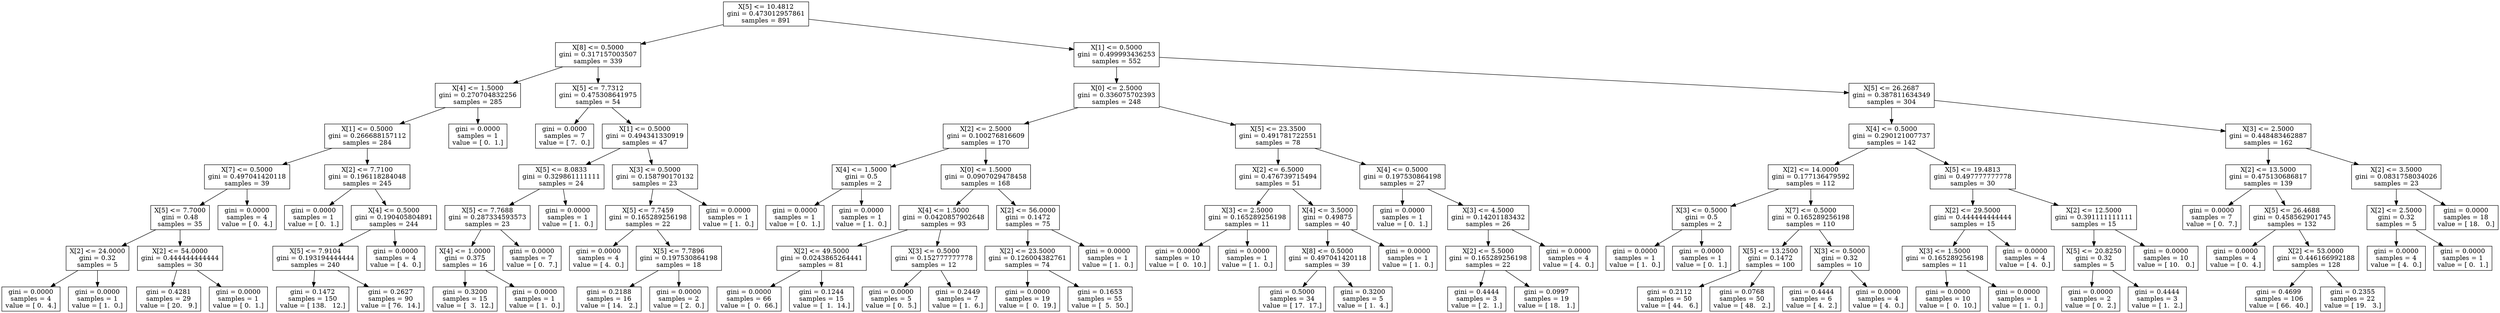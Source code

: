 digraph Tree {
0 [label="X[5] <= 10.4812\ngini = 0.473012957861\nsamples = 891", shape="box"] ;
1 [label="X[8] <= 0.5000\ngini = 0.317157003507\nsamples = 339", shape="box"] ;
0 -> 1 ;
2 [label="X[4] <= 1.5000\ngini = 0.270704832256\nsamples = 285", shape="box"] ;
1 -> 2 ;
3 [label="X[1] <= 0.5000\ngini = 0.266688157112\nsamples = 284", shape="box"] ;
2 -> 3 ;
4 [label="X[7] <= 0.5000\ngini = 0.497041420118\nsamples = 39", shape="box"] ;
3 -> 4 ;
5 [label="X[5] <= 7.7000\ngini = 0.48\nsamples = 35", shape="box"] ;
4 -> 5 ;
6 [label="X[2] <= 24.0000\ngini = 0.32\nsamples = 5", shape="box"] ;
5 -> 6 ;
7 [label="gini = 0.0000\nsamples = 4\nvalue = [ 0.  4.]", shape="box"] ;
6 -> 7 ;
8 [label="gini = 0.0000\nsamples = 1\nvalue = [ 1.  0.]", shape="box"] ;
6 -> 8 ;
9 [label="X[2] <= 54.0000\ngini = 0.444444444444\nsamples = 30", shape="box"] ;
5 -> 9 ;
10 [label="gini = 0.4281\nsamples = 29\nvalue = [ 20.   9.]", shape="box"] ;
9 -> 10 ;
11 [label="gini = 0.0000\nsamples = 1\nvalue = [ 0.  1.]", shape="box"] ;
9 -> 11 ;
12 [label="gini = 0.0000\nsamples = 4\nvalue = [ 0.  4.]", shape="box"] ;
4 -> 12 ;
13 [label="X[2] <= 7.7100\ngini = 0.196118284048\nsamples = 245", shape="box"] ;
3 -> 13 ;
14 [label="gini = 0.0000\nsamples = 1\nvalue = [ 0.  1.]", shape="box"] ;
13 -> 14 ;
15 [label="X[4] <= 0.5000\ngini = 0.190405804891\nsamples = 244", shape="box"] ;
13 -> 15 ;
16 [label="X[5] <= 7.9104\ngini = 0.193194444444\nsamples = 240", shape="box"] ;
15 -> 16 ;
17 [label="gini = 0.1472\nsamples = 150\nvalue = [ 138.   12.]", shape="box"] ;
16 -> 17 ;
18 [label="gini = 0.2627\nsamples = 90\nvalue = [ 76.  14.]", shape="box"] ;
16 -> 18 ;
19 [label="gini = 0.0000\nsamples = 4\nvalue = [ 4.  0.]", shape="box"] ;
15 -> 19 ;
20 [label="gini = 0.0000\nsamples = 1\nvalue = [ 0.  1.]", shape="box"] ;
2 -> 20 ;
21 [label="X[5] <= 7.7312\ngini = 0.475308641975\nsamples = 54", shape="box"] ;
1 -> 21 ;
22 [label="gini = 0.0000\nsamples = 7\nvalue = [ 7.  0.]", shape="box"] ;
21 -> 22 ;
23 [label="X[1] <= 0.5000\ngini = 0.494341330919\nsamples = 47", shape="box"] ;
21 -> 23 ;
24 [label="X[5] <= 8.0833\ngini = 0.329861111111\nsamples = 24", shape="box"] ;
23 -> 24 ;
25 [label="X[5] <= 7.7688\ngini = 0.287334593573\nsamples = 23", shape="box"] ;
24 -> 25 ;
26 [label="X[4] <= 1.0000\ngini = 0.375\nsamples = 16", shape="box"] ;
25 -> 26 ;
27 [label="gini = 0.3200\nsamples = 15\nvalue = [  3.  12.]", shape="box"] ;
26 -> 27 ;
28 [label="gini = 0.0000\nsamples = 1\nvalue = [ 1.  0.]", shape="box"] ;
26 -> 28 ;
29 [label="gini = 0.0000\nsamples = 7\nvalue = [ 0.  7.]", shape="box"] ;
25 -> 29 ;
30 [label="gini = 0.0000\nsamples = 1\nvalue = [ 1.  0.]", shape="box"] ;
24 -> 30 ;
31 [label="X[3] <= 0.5000\ngini = 0.158790170132\nsamples = 23", shape="box"] ;
23 -> 31 ;
32 [label="X[5] <= 7.7459\ngini = 0.165289256198\nsamples = 22", shape="box"] ;
31 -> 32 ;
33 [label="gini = 0.0000\nsamples = 4\nvalue = [ 4.  0.]", shape="box"] ;
32 -> 33 ;
34 [label="X[5] <= 7.7896\ngini = 0.197530864198\nsamples = 18", shape="box"] ;
32 -> 34 ;
35 [label="gini = 0.2188\nsamples = 16\nvalue = [ 14.   2.]", shape="box"] ;
34 -> 35 ;
36 [label="gini = 0.0000\nsamples = 2\nvalue = [ 2.  0.]", shape="box"] ;
34 -> 36 ;
37 [label="gini = 0.0000\nsamples = 1\nvalue = [ 1.  0.]", shape="box"] ;
31 -> 37 ;
38 [label="X[1] <= 0.5000\ngini = 0.499993436253\nsamples = 552", shape="box"] ;
0 -> 38 ;
39 [label="X[0] <= 2.5000\ngini = 0.336075702393\nsamples = 248", shape="box"] ;
38 -> 39 ;
40 [label="X[2] <= 2.5000\ngini = 0.100276816609\nsamples = 170", shape="box"] ;
39 -> 40 ;
41 [label="X[4] <= 1.5000\ngini = 0.5\nsamples = 2", shape="box"] ;
40 -> 41 ;
42 [label="gini = 0.0000\nsamples = 1\nvalue = [ 0.  1.]", shape="box"] ;
41 -> 42 ;
43 [label="gini = 0.0000\nsamples = 1\nvalue = [ 1.  0.]", shape="box"] ;
41 -> 43 ;
44 [label="X[0] <= 1.5000\ngini = 0.0907029478458\nsamples = 168", shape="box"] ;
40 -> 44 ;
45 [label="X[4] <= 1.5000\ngini = 0.0420857902648\nsamples = 93", shape="box"] ;
44 -> 45 ;
46 [label="X[2] <= 49.5000\ngini = 0.0243865264441\nsamples = 81", shape="box"] ;
45 -> 46 ;
47 [label="gini = 0.0000\nsamples = 66\nvalue = [  0.  66.]", shape="box"] ;
46 -> 47 ;
48 [label="gini = 0.1244\nsamples = 15\nvalue = [  1.  14.]", shape="box"] ;
46 -> 48 ;
49 [label="X[3] <= 0.5000\ngini = 0.152777777778\nsamples = 12", shape="box"] ;
45 -> 49 ;
50 [label="gini = 0.0000\nsamples = 5\nvalue = [ 0.  5.]", shape="box"] ;
49 -> 50 ;
51 [label="gini = 0.2449\nsamples = 7\nvalue = [ 1.  6.]", shape="box"] ;
49 -> 51 ;
52 [label="X[2] <= 56.0000\ngini = 0.1472\nsamples = 75", shape="box"] ;
44 -> 52 ;
53 [label="X[2] <= 23.5000\ngini = 0.126004382761\nsamples = 74", shape="box"] ;
52 -> 53 ;
54 [label="gini = 0.0000\nsamples = 19\nvalue = [  0.  19.]", shape="box"] ;
53 -> 54 ;
55 [label="gini = 0.1653\nsamples = 55\nvalue = [  5.  50.]", shape="box"] ;
53 -> 55 ;
56 [label="gini = 0.0000\nsamples = 1\nvalue = [ 1.  0.]", shape="box"] ;
52 -> 56 ;
57 [label="X[5] <= 23.3500\ngini = 0.491781722551\nsamples = 78", shape="box"] ;
39 -> 57 ;
58 [label="X[2] <= 6.5000\ngini = 0.476739715494\nsamples = 51", shape="box"] ;
57 -> 58 ;
59 [label="X[3] <= 2.5000\ngini = 0.165289256198\nsamples = 11", shape="box"] ;
58 -> 59 ;
60 [label="gini = 0.0000\nsamples = 10\nvalue = [  0.  10.]", shape="box"] ;
59 -> 60 ;
61 [label="gini = 0.0000\nsamples = 1\nvalue = [ 1.  0.]", shape="box"] ;
59 -> 61 ;
62 [label="X[4] <= 3.5000\ngini = 0.49875\nsamples = 40", shape="box"] ;
58 -> 62 ;
63 [label="X[8] <= 0.5000\ngini = 0.497041420118\nsamples = 39", shape="box"] ;
62 -> 63 ;
64 [label="gini = 0.5000\nsamples = 34\nvalue = [ 17.  17.]", shape="box"] ;
63 -> 64 ;
65 [label="gini = 0.3200\nsamples = 5\nvalue = [ 1.  4.]", shape="box"] ;
63 -> 65 ;
66 [label="gini = 0.0000\nsamples = 1\nvalue = [ 1.  0.]", shape="box"] ;
62 -> 66 ;
67 [label="X[4] <= 0.5000\ngini = 0.197530864198\nsamples = 27", shape="box"] ;
57 -> 67 ;
68 [label="gini = 0.0000\nsamples = 1\nvalue = [ 0.  1.]", shape="box"] ;
67 -> 68 ;
69 [label="X[3] <= 4.5000\ngini = 0.14201183432\nsamples = 26", shape="box"] ;
67 -> 69 ;
70 [label="X[2] <= 5.5000\ngini = 0.165289256198\nsamples = 22", shape="box"] ;
69 -> 70 ;
71 [label="gini = 0.4444\nsamples = 3\nvalue = [ 2.  1.]", shape="box"] ;
70 -> 71 ;
72 [label="gini = 0.0997\nsamples = 19\nvalue = [ 18.   1.]", shape="box"] ;
70 -> 72 ;
73 [label="gini = 0.0000\nsamples = 4\nvalue = [ 4.  0.]", shape="box"] ;
69 -> 73 ;
74 [label="X[5] <= 26.2687\ngini = 0.387811634349\nsamples = 304", shape="box"] ;
38 -> 74 ;
75 [label="X[4] <= 0.5000\ngini = 0.290121007737\nsamples = 142", shape="box"] ;
74 -> 75 ;
76 [label="X[2] <= 14.0000\ngini = 0.177136479592\nsamples = 112", shape="box"] ;
75 -> 76 ;
77 [label="X[3] <= 0.5000\ngini = 0.5\nsamples = 2", shape="box"] ;
76 -> 77 ;
78 [label="gini = 0.0000\nsamples = 1\nvalue = [ 1.  0.]", shape="box"] ;
77 -> 78 ;
79 [label="gini = 0.0000\nsamples = 1\nvalue = [ 0.  1.]", shape="box"] ;
77 -> 79 ;
80 [label="X[7] <= 0.5000\ngini = 0.165289256198\nsamples = 110", shape="box"] ;
76 -> 80 ;
81 [label="X[5] <= 13.2500\ngini = 0.1472\nsamples = 100", shape="box"] ;
80 -> 81 ;
82 [label="gini = 0.2112\nsamples = 50\nvalue = [ 44.   6.]", shape="box"] ;
81 -> 82 ;
83 [label="gini = 0.0768\nsamples = 50\nvalue = [ 48.   2.]", shape="box"] ;
81 -> 83 ;
84 [label="X[3] <= 0.5000\ngini = 0.32\nsamples = 10", shape="box"] ;
80 -> 84 ;
85 [label="gini = 0.4444\nsamples = 6\nvalue = [ 4.  2.]", shape="box"] ;
84 -> 85 ;
86 [label="gini = 0.0000\nsamples = 4\nvalue = [ 4.  0.]", shape="box"] ;
84 -> 86 ;
87 [label="X[5] <= 19.4813\ngini = 0.497777777778\nsamples = 30", shape="box"] ;
75 -> 87 ;
88 [label="X[2] <= 29.5000\ngini = 0.444444444444\nsamples = 15", shape="box"] ;
87 -> 88 ;
89 [label="X[3] <= 1.5000\ngini = 0.165289256198\nsamples = 11", shape="box"] ;
88 -> 89 ;
90 [label="gini = 0.0000\nsamples = 10\nvalue = [  0.  10.]", shape="box"] ;
89 -> 90 ;
91 [label="gini = 0.0000\nsamples = 1\nvalue = [ 1.  0.]", shape="box"] ;
89 -> 91 ;
92 [label="gini = 0.0000\nsamples = 4\nvalue = [ 4.  0.]", shape="box"] ;
88 -> 92 ;
93 [label="X[2] <= 12.5000\ngini = 0.391111111111\nsamples = 15", shape="box"] ;
87 -> 93 ;
94 [label="X[5] <= 20.8250\ngini = 0.32\nsamples = 5", shape="box"] ;
93 -> 94 ;
95 [label="gini = 0.0000\nsamples = 2\nvalue = [ 0.  2.]", shape="box"] ;
94 -> 95 ;
96 [label="gini = 0.4444\nsamples = 3\nvalue = [ 1.  2.]", shape="box"] ;
94 -> 96 ;
97 [label="gini = 0.0000\nsamples = 10\nvalue = [ 10.   0.]", shape="box"] ;
93 -> 97 ;
98 [label="X[3] <= 2.5000\ngini = 0.448483462887\nsamples = 162", shape="box"] ;
74 -> 98 ;
99 [label="X[2] <= 13.5000\ngini = 0.475130686817\nsamples = 139", shape="box"] ;
98 -> 99 ;
100 [label="gini = 0.0000\nsamples = 7\nvalue = [ 0.  7.]", shape="box"] ;
99 -> 100 ;
101 [label="X[5] <= 26.4688\ngini = 0.458562901745\nsamples = 132", shape="box"] ;
99 -> 101 ;
102 [label="gini = 0.0000\nsamples = 4\nvalue = [ 0.  4.]", shape="box"] ;
101 -> 102 ;
103 [label="X[2] <= 53.0000\ngini = 0.446166992188\nsamples = 128", shape="box"] ;
101 -> 103 ;
104 [label="gini = 0.4699\nsamples = 106\nvalue = [ 66.  40.]", shape="box"] ;
103 -> 104 ;
105 [label="gini = 0.2355\nsamples = 22\nvalue = [ 19.   3.]", shape="box"] ;
103 -> 105 ;
106 [label="X[2] <= 3.5000\ngini = 0.0831758034026\nsamples = 23", shape="box"] ;
98 -> 106 ;
107 [label="X[2] <= 2.5000\ngini = 0.32\nsamples = 5", shape="box"] ;
106 -> 107 ;
108 [label="gini = 0.0000\nsamples = 4\nvalue = [ 4.  0.]", shape="box"] ;
107 -> 108 ;
109 [label="gini = 0.0000\nsamples = 1\nvalue = [ 0.  1.]", shape="box"] ;
107 -> 109 ;
110 [label="gini = 0.0000\nsamples = 18\nvalue = [ 18.   0.]", shape="box"] ;
106 -> 110 ;
}